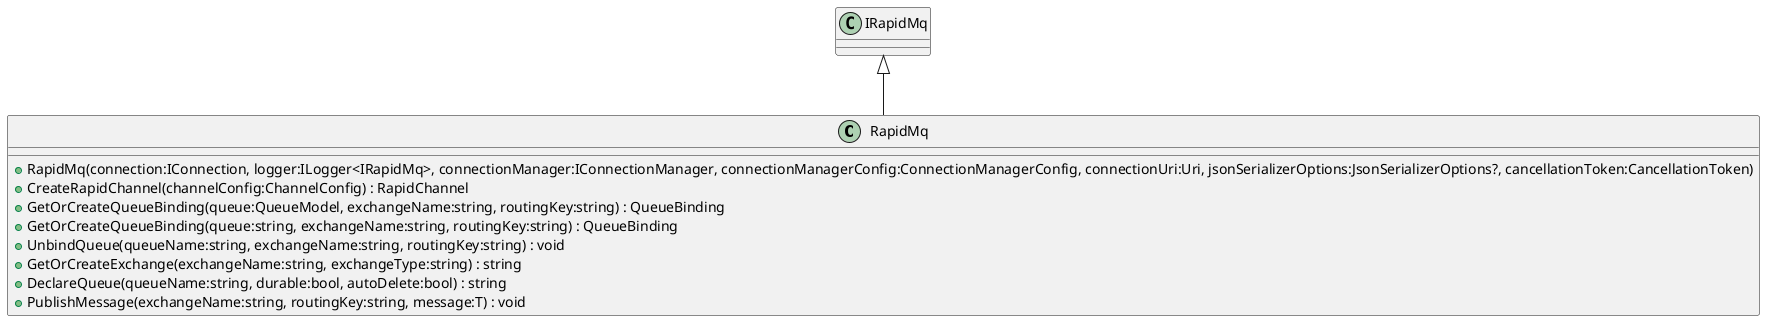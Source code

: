 @startuml
class RapidMq {
    + RapidMq(connection:IConnection, logger:ILogger<IRapidMq>, connectionManager:IConnectionManager, connectionManagerConfig:ConnectionManagerConfig, connectionUri:Uri, jsonSerializerOptions:JsonSerializerOptions?, cancellationToken:CancellationToken)
    + CreateRapidChannel(channelConfig:ChannelConfig) : RapidChannel
    + GetOrCreateQueueBinding(queue:QueueModel, exchangeName:string, routingKey:string) : QueueBinding
    + GetOrCreateQueueBinding(queue:string, exchangeName:string, routingKey:string) : QueueBinding
    + UnbindQueue(queueName:string, exchangeName:string, routingKey:string) : void
    + GetOrCreateExchange(exchangeName:string, exchangeType:string) : string
    + DeclareQueue(queueName:string, durable:bool, autoDelete:bool) : string
    + PublishMessage(exchangeName:string, routingKey:string, message:T) : void
}
IRapidMq <|-- RapidMq
@enduml
